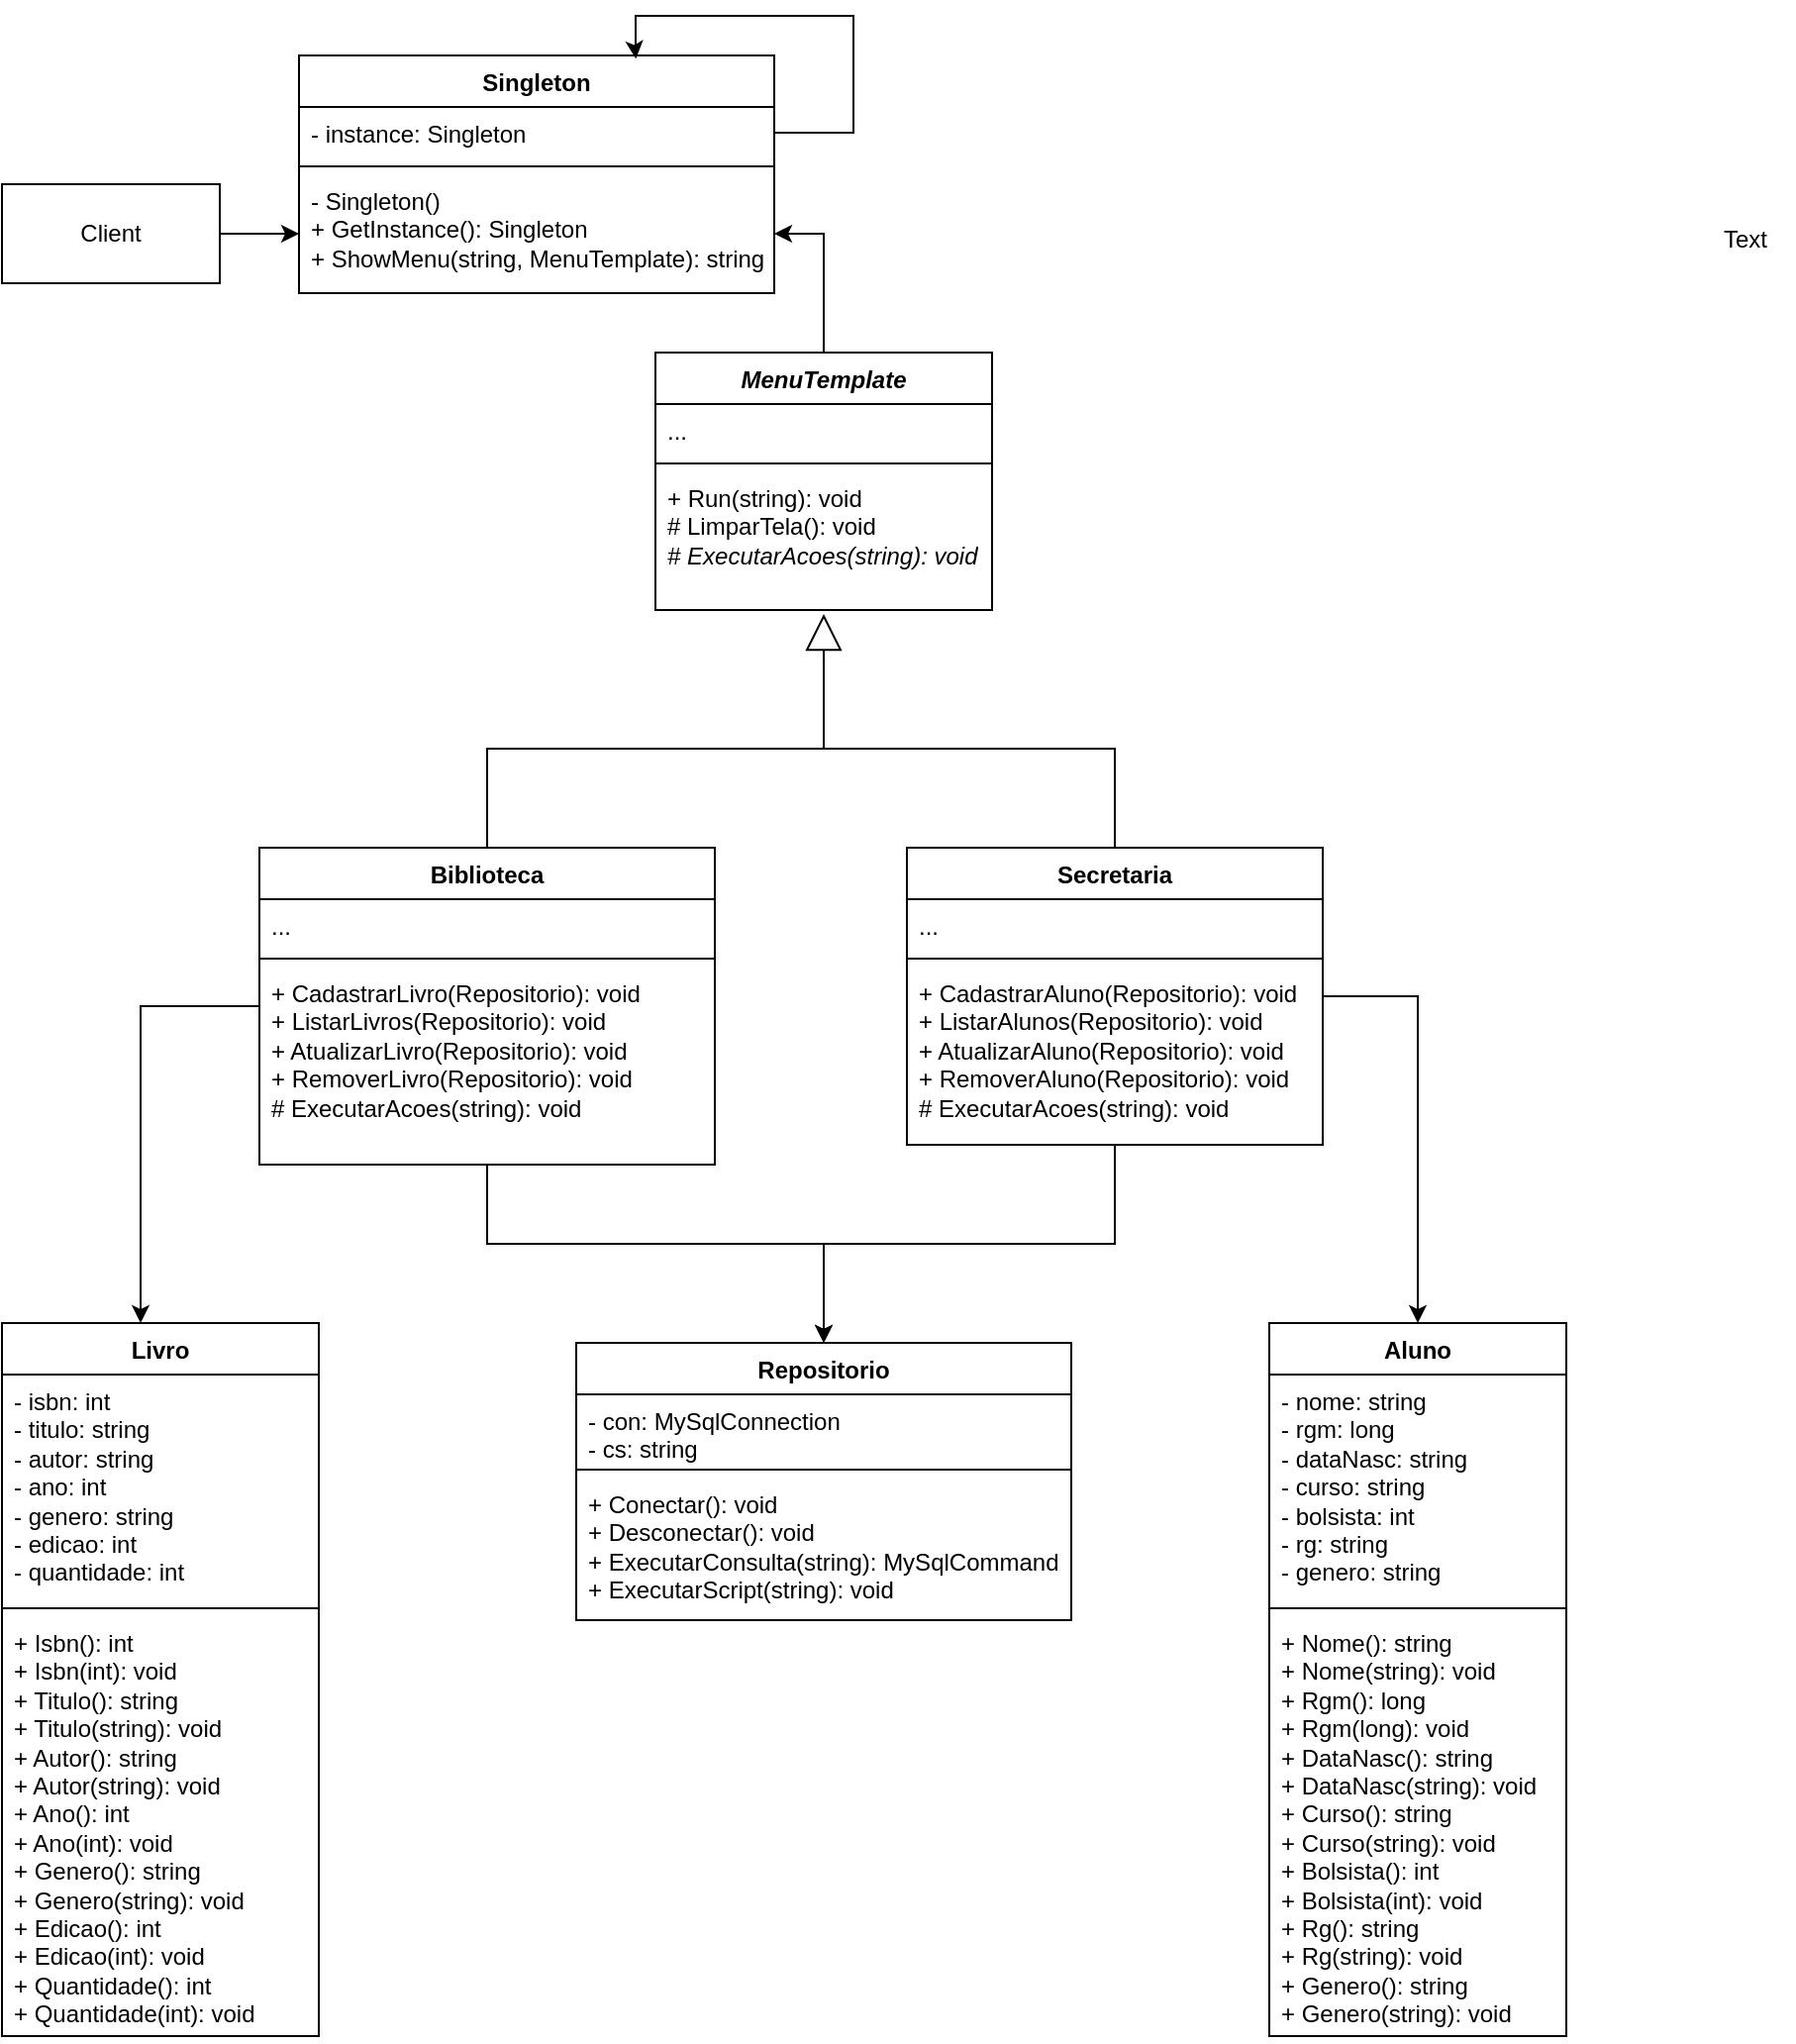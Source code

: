 <mxfile version="24.2.5" type="github">
  <diagram name="Página-1" id="m7eVMlrmM33D4-53V9Jl">
    <mxGraphModel dx="880" dy="468" grid="1" gridSize="10" guides="1" tooltips="1" connect="1" arrows="1" fold="1" page="1" pageScale="1" pageWidth="827" pageHeight="1169" math="0" shadow="0">
      <root>
        <mxCell id="0" />
        <mxCell id="1" parent="0" />
        <mxCell id="jbsVPqTqM8B3IsOXwgra-6" value="Singleton" style="swimlane;fontStyle=1;align=center;verticalAlign=top;childLayout=stackLayout;horizontal=1;startSize=26;horizontalStack=0;resizeParent=1;resizeParentMax=0;resizeLast=0;collapsible=1;marginBottom=0;whiteSpace=wrap;html=1;" parent="1" vertex="1">
          <mxGeometry x="310" y="240" width="240" height="120" as="geometry" />
        </mxCell>
        <mxCell id="jbsVPqTqM8B3IsOXwgra-14" style="edgeStyle=orthogonalEdgeStyle;rounded=0;orthogonalLoop=1;jettySize=auto;html=1;exitX=1;exitY=0.5;exitDx=0;exitDy=0;entryX=0.709;entryY=0.014;entryDx=0;entryDy=0;entryPerimeter=0;" parent="jbsVPqTqM8B3IsOXwgra-6" source="jbsVPqTqM8B3IsOXwgra-7" target="jbsVPqTqM8B3IsOXwgra-6" edge="1">
          <mxGeometry relative="1" as="geometry">
            <mxPoint x="170" y="10" as="targetPoint" />
            <Array as="points">
              <mxPoint x="280" y="39" />
              <mxPoint x="280" y="-20" />
              <mxPoint x="170" y="-20" />
              <mxPoint x="170" />
            </Array>
          </mxGeometry>
        </mxCell>
        <mxCell id="jbsVPqTqM8B3IsOXwgra-7" value="- instance: Singleton" style="text;strokeColor=none;fillColor=none;align=left;verticalAlign=top;spacingLeft=4;spacingRight=4;overflow=hidden;rotatable=0;points=[[0,0.5],[1,0.5]];portConstraint=eastwest;whiteSpace=wrap;html=1;" parent="jbsVPqTqM8B3IsOXwgra-6" vertex="1">
          <mxGeometry y="26" width="240" height="26" as="geometry" />
        </mxCell>
        <mxCell id="jbsVPqTqM8B3IsOXwgra-8" value="" style="line;strokeWidth=1;fillColor=none;align=left;verticalAlign=middle;spacingTop=-1;spacingLeft=3;spacingRight=3;rotatable=0;labelPosition=right;points=[];portConstraint=eastwest;strokeColor=inherit;" parent="jbsVPqTqM8B3IsOXwgra-6" vertex="1">
          <mxGeometry y="52" width="240" height="8" as="geometry" />
        </mxCell>
        <mxCell id="jbsVPqTqM8B3IsOXwgra-9" value="&lt;div&gt;- Singleton()&lt;/div&gt;+ GetInstance(): Singleton&lt;div&gt;+ ShowMenu(string, MenuTemplate): string&lt;/div&gt;" style="text;strokeColor=none;fillColor=none;align=left;verticalAlign=top;spacingLeft=4;spacingRight=4;overflow=hidden;rotatable=0;points=[[0,0.5],[1,0.5]];portConstraint=eastwest;whiteSpace=wrap;html=1;" parent="jbsVPqTqM8B3IsOXwgra-6" vertex="1">
          <mxGeometry y="60" width="240" height="60" as="geometry" />
        </mxCell>
        <mxCell id="jbsVPqTqM8B3IsOXwgra-11" style="edgeStyle=orthogonalEdgeStyle;rounded=0;orthogonalLoop=1;jettySize=auto;html=1;entryX=0;entryY=0.5;entryDx=0;entryDy=0;" parent="1" source="jbsVPqTqM8B3IsOXwgra-10" target="jbsVPqTqM8B3IsOXwgra-9" edge="1">
          <mxGeometry relative="1" as="geometry" />
        </mxCell>
        <mxCell id="jbsVPqTqM8B3IsOXwgra-10" value="Client" style="html=1;whiteSpace=wrap;" parent="1" vertex="1">
          <mxGeometry x="160" y="305" width="110" height="50" as="geometry" />
        </mxCell>
        <mxCell id="jbsVPqTqM8B3IsOXwgra-57" style="edgeStyle=orthogonalEdgeStyle;rounded=0;orthogonalLoop=1;jettySize=auto;html=1;entryX=1;entryY=0.5;entryDx=0;entryDy=0;" parent="1" source="jbsVPqTqM8B3IsOXwgra-16" target="jbsVPqTqM8B3IsOXwgra-9" edge="1">
          <mxGeometry relative="1" as="geometry" />
        </mxCell>
        <mxCell id="jbsVPqTqM8B3IsOXwgra-16" value="&lt;i&gt;MenuTemplate&lt;/i&gt;" style="swimlane;fontStyle=1;align=center;verticalAlign=top;childLayout=stackLayout;horizontal=1;startSize=26;horizontalStack=0;resizeParent=1;resizeParentMax=0;resizeLast=0;collapsible=1;marginBottom=0;whiteSpace=wrap;html=1;" parent="1" vertex="1">
          <mxGeometry x="490" y="390" width="170" height="130" as="geometry" />
        </mxCell>
        <mxCell id="jbsVPqTqM8B3IsOXwgra-17" value="..." style="text;strokeColor=none;fillColor=none;align=left;verticalAlign=top;spacingLeft=4;spacingRight=4;overflow=hidden;rotatable=0;points=[[0,0.5],[1,0.5]];portConstraint=eastwest;whiteSpace=wrap;html=1;" parent="jbsVPqTqM8B3IsOXwgra-16" vertex="1">
          <mxGeometry y="26" width="170" height="26" as="geometry" />
        </mxCell>
        <mxCell id="jbsVPqTqM8B3IsOXwgra-18" value="" style="line;strokeWidth=1;fillColor=none;align=left;verticalAlign=middle;spacingTop=-1;spacingLeft=3;spacingRight=3;rotatable=0;labelPosition=right;points=[];portConstraint=eastwest;strokeColor=inherit;" parent="jbsVPqTqM8B3IsOXwgra-16" vertex="1">
          <mxGeometry y="52" width="170" height="8" as="geometry" />
        </mxCell>
        <mxCell id="jbsVPqTqM8B3IsOXwgra-19" value="+ Run(string): void&lt;div&gt;# LimparTela(): void&lt;/div&gt;&lt;div&gt;&lt;i&gt;#&lt;/i&gt; &lt;i&gt;ExecutarAcoes(string): void&lt;/i&gt;&lt;/div&gt;" style="text;strokeColor=none;fillColor=none;align=left;verticalAlign=top;spacingLeft=4;spacingRight=4;overflow=hidden;rotatable=0;points=[[0,0.5],[1,0.5]];portConstraint=eastwest;whiteSpace=wrap;html=1;" parent="jbsVPqTqM8B3IsOXwgra-16" vertex="1">
          <mxGeometry y="60" width="170" height="70" as="geometry" />
        </mxCell>
        <mxCell id="6xOHouKo2-n_l-Ya3LUc-6" style="edgeStyle=orthogonalEdgeStyle;rounded=0;orthogonalLoop=1;jettySize=auto;html=1;" edge="1" parent="1" source="jbsVPqTqM8B3IsOXwgra-20" target="jbsVPqTqM8B3IsOXwgra-44">
          <mxGeometry relative="1" as="geometry">
            <Array as="points">
              <mxPoint x="230" y="720" />
            </Array>
          </mxGeometry>
        </mxCell>
        <mxCell id="6xOHouKo2-n_l-Ya3LUc-12" style="edgeStyle=orthogonalEdgeStyle;rounded=0;orthogonalLoop=1;jettySize=auto;html=1;" edge="1" parent="1" source="jbsVPqTqM8B3IsOXwgra-20" target="6xOHouKo2-n_l-Ya3LUc-7">
          <mxGeometry relative="1" as="geometry">
            <Array as="points">
              <mxPoint x="405" y="840" />
              <mxPoint x="575" y="840" />
            </Array>
          </mxGeometry>
        </mxCell>
        <mxCell id="jbsVPqTqM8B3IsOXwgra-20" value="Biblioteca" style="swimlane;fontStyle=1;align=center;verticalAlign=top;childLayout=stackLayout;horizontal=1;startSize=26;horizontalStack=0;resizeParent=1;resizeParentMax=0;resizeLast=0;collapsible=1;marginBottom=0;whiteSpace=wrap;html=1;" parent="1" vertex="1">
          <mxGeometry x="290" y="640" width="230" height="160" as="geometry" />
        </mxCell>
        <mxCell id="jbsVPqTqM8B3IsOXwgra-21" value="..." style="text;strokeColor=none;fillColor=none;align=left;verticalAlign=top;spacingLeft=4;spacingRight=4;overflow=hidden;rotatable=0;points=[[0,0.5],[1,0.5]];portConstraint=eastwest;whiteSpace=wrap;html=1;" parent="jbsVPqTqM8B3IsOXwgra-20" vertex="1">
          <mxGeometry y="26" width="230" height="26" as="geometry" />
        </mxCell>
        <mxCell id="jbsVPqTqM8B3IsOXwgra-22" value="" style="line;strokeWidth=1;fillColor=none;align=left;verticalAlign=middle;spacingTop=-1;spacingLeft=3;spacingRight=3;rotatable=0;labelPosition=right;points=[];portConstraint=eastwest;strokeColor=inherit;" parent="jbsVPqTqM8B3IsOXwgra-20" vertex="1">
          <mxGeometry y="52" width="230" height="8" as="geometry" />
        </mxCell>
        <mxCell id="jbsVPqTqM8B3IsOXwgra-23" value="+ CadastrarLivro(Repositorio): void&lt;div&gt;+ ListarLivros(Repositorio): void&lt;br&gt;&lt;/div&gt;&lt;div&gt;+ AtualizarLivro(Repositorio): void&lt;br&gt;&lt;/div&gt;&lt;div&gt;+ RemoverLivro(Repositorio): void&lt;br&gt;&lt;/div&gt;&lt;div&gt;# ExecutarAcoes(string): void&lt;/div&gt;" style="text;strokeColor=none;fillColor=none;align=left;verticalAlign=top;spacingLeft=4;spacingRight=4;overflow=hidden;rotatable=0;points=[[0,0.5],[1,0.5]];portConstraint=eastwest;whiteSpace=wrap;html=1;" parent="jbsVPqTqM8B3IsOXwgra-20" vertex="1">
          <mxGeometry y="60" width="230" height="100" as="geometry" />
        </mxCell>
        <mxCell id="6xOHouKo2-n_l-Ya3LUc-5" style="edgeStyle=orthogonalEdgeStyle;rounded=0;orthogonalLoop=1;jettySize=auto;html=1;" edge="1" parent="1" source="jbsVPqTqM8B3IsOXwgra-24" target="jbsVPqTqM8B3IsOXwgra-48">
          <mxGeometry relative="1" as="geometry">
            <Array as="points">
              <mxPoint x="875" y="715" />
            </Array>
          </mxGeometry>
        </mxCell>
        <mxCell id="6xOHouKo2-n_l-Ya3LUc-13" style="edgeStyle=orthogonalEdgeStyle;rounded=0;orthogonalLoop=1;jettySize=auto;html=1;entryX=0.5;entryY=0;entryDx=0;entryDy=0;" edge="1" parent="1" source="jbsVPqTqM8B3IsOXwgra-24" target="6xOHouKo2-n_l-Ya3LUc-7">
          <mxGeometry relative="1" as="geometry">
            <Array as="points">
              <mxPoint x="722" y="840" />
              <mxPoint x="575" y="840" />
            </Array>
          </mxGeometry>
        </mxCell>
        <mxCell id="jbsVPqTqM8B3IsOXwgra-24" value="Secretaria" style="swimlane;fontStyle=1;align=center;verticalAlign=top;childLayout=stackLayout;horizontal=1;startSize=26;horizontalStack=0;resizeParent=1;resizeParentMax=0;resizeLast=0;collapsible=1;marginBottom=0;whiteSpace=wrap;html=1;" parent="1" vertex="1">
          <mxGeometry x="617" y="640" width="210" height="150" as="geometry" />
        </mxCell>
        <mxCell id="jbsVPqTqM8B3IsOXwgra-25" value="..." style="text;strokeColor=none;fillColor=none;align=left;verticalAlign=top;spacingLeft=4;spacingRight=4;overflow=hidden;rotatable=0;points=[[0,0.5],[1,0.5]];portConstraint=eastwest;whiteSpace=wrap;html=1;" parent="jbsVPqTqM8B3IsOXwgra-24" vertex="1">
          <mxGeometry y="26" width="210" height="26" as="geometry" />
        </mxCell>
        <mxCell id="jbsVPqTqM8B3IsOXwgra-26" value="" style="line;strokeWidth=1;fillColor=none;align=left;verticalAlign=middle;spacingTop=-1;spacingLeft=3;spacingRight=3;rotatable=0;labelPosition=right;points=[];portConstraint=eastwest;strokeColor=inherit;" parent="jbsVPqTqM8B3IsOXwgra-24" vertex="1">
          <mxGeometry y="52" width="210" height="8" as="geometry" />
        </mxCell>
        <mxCell id="jbsVPqTqM8B3IsOXwgra-27" value="+ CadastrarAluno(Repositorio): void&lt;div&gt;+ ListarAlunos(Repositorio): void&lt;br&gt;&lt;/div&gt;&lt;div&gt;+ AtualizarAluno(Repositorio): void&lt;br&gt;&lt;/div&gt;&lt;div&gt;+ RemoverAluno(Repositorio): void&lt;br&gt;&lt;/div&gt;&lt;div&gt;# ExecutarAcoes(string): void&lt;br&gt;&lt;/div&gt;" style="text;strokeColor=none;fillColor=none;align=left;verticalAlign=top;spacingLeft=4;spacingRight=4;overflow=hidden;rotatable=0;points=[[0,0.5],[1,0.5]];portConstraint=eastwest;whiteSpace=wrap;html=1;" parent="jbsVPqTqM8B3IsOXwgra-24" vertex="1">
          <mxGeometry y="60" width="210" height="90" as="geometry" />
        </mxCell>
        <mxCell id="jbsVPqTqM8B3IsOXwgra-32" value="" style="endArrow=block;endSize=16;endFill=0;html=1;rounded=0;exitX=0.5;exitY=0;exitDx=0;exitDy=0;entryX=0.5;entryY=1.029;entryDx=0;entryDy=0;entryPerimeter=0;" parent="1" source="jbsVPqTqM8B3IsOXwgra-20" target="jbsVPqTqM8B3IsOXwgra-19" edge="1">
          <mxGeometry x="0.607" y="-43" width="160" relative="1" as="geometry">
            <mxPoint x="470" y="610" as="sourcePoint" />
            <mxPoint x="580" y="580" as="targetPoint" />
            <Array as="points">
              <mxPoint x="405" y="590" />
              <mxPoint x="575" y="590" />
            </Array>
            <mxPoint as="offset" />
          </mxGeometry>
        </mxCell>
        <mxCell id="jbsVPqTqM8B3IsOXwgra-39" value="" style="endArrow=none;html=1;edgeStyle=orthogonalEdgeStyle;rounded=0;entryX=0.5;entryY=0;entryDx=0;entryDy=0;" parent="1" target="jbsVPqTqM8B3IsOXwgra-24" edge="1">
          <mxGeometry relative="1" as="geometry">
            <mxPoint x="560" y="590" as="sourcePoint" />
            <mxPoint x="737" y="585" as="targetPoint" />
            <Array as="points">
              <mxPoint x="722" y="590" />
            </Array>
          </mxGeometry>
        </mxCell>
        <mxCell id="jbsVPqTqM8B3IsOXwgra-43" value="Text" style="text;html=1;align=center;verticalAlign=middle;resizable=0;points=[];autosize=1;strokeColor=none;fillColor=none;" parent="1" vertex="1">
          <mxGeometry x="1015" y="318" width="50" height="30" as="geometry" />
        </mxCell>
        <mxCell id="jbsVPqTqM8B3IsOXwgra-44" value="Livro" style="swimlane;fontStyle=1;align=center;verticalAlign=top;childLayout=stackLayout;horizontal=1;startSize=26;horizontalStack=0;resizeParent=1;resizeParentMax=0;resizeLast=0;collapsible=1;marginBottom=0;whiteSpace=wrap;html=1;" parent="1" vertex="1">
          <mxGeometry x="160" y="880" width="160" height="360" as="geometry" />
        </mxCell>
        <mxCell id="jbsVPqTqM8B3IsOXwgra-45" value="- isbn: int&lt;div&gt;- titulo: string&lt;br&gt;&lt;/div&gt;&lt;div&gt;- autor: string&lt;br&gt;&lt;/div&gt;&lt;div&gt;- ano: int&lt;br&gt;&lt;/div&gt;&lt;div&gt;- genero: string&lt;br&gt;&lt;/div&gt;&lt;div&gt;- edicao: int&lt;br&gt;&lt;/div&gt;&lt;div&gt;- quantidade: int&lt;br&gt;&lt;/div&gt;" style="text;strokeColor=none;fillColor=none;align=left;verticalAlign=top;spacingLeft=4;spacingRight=4;overflow=hidden;rotatable=0;points=[[0,0.5],[1,0.5]];portConstraint=eastwest;whiteSpace=wrap;html=1;" parent="jbsVPqTqM8B3IsOXwgra-44" vertex="1">
          <mxGeometry y="26" width="160" height="114" as="geometry" />
        </mxCell>
        <mxCell id="jbsVPqTqM8B3IsOXwgra-46" value="" style="line;strokeWidth=1;fillColor=none;align=left;verticalAlign=middle;spacingTop=-1;spacingLeft=3;spacingRight=3;rotatable=0;labelPosition=right;points=[];portConstraint=eastwest;strokeColor=inherit;" parent="jbsVPqTqM8B3IsOXwgra-44" vertex="1">
          <mxGeometry y="140" width="160" height="8" as="geometry" />
        </mxCell>
        <mxCell id="jbsVPqTqM8B3IsOXwgra-47" value="+ Isbn(): int&lt;br&gt;+ Isbn(int): void&lt;div&gt;+ Titulo(): string&lt;br&gt;+ Titulo(string): void&lt;br&gt;&lt;/div&gt;&lt;div&gt;+ Autor(): string&lt;br&gt;+ Autor(string): void&lt;br&gt;&lt;/div&gt;&lt;div&gt;+ Ano(): int&lt;br&gt;+ Ano(int): void&lt;br&gt;&lt;/div&gt;&lt;div&gt;+ Genero(): string&lt;br&gt;+ Genero(string): void&lt;br&gt;&lt;/div&gt;&lt;div&gt;+ Edicao(): int&lt;br&gt;+ Edicao(int): void&lt;br&gt;&lt;/div&gt;&lt;div&gt;+ Quantidade(): int&lt;br&gt;+ Quantidade(int): void&lt;br&gt;&lt;/div&gt;" style="text;strokeColor=none;fillColor=none;align=left;verticalAlign=top;spacingLeft=4;spacingRight=4;overflow=hidden;rotatable=0;points=[[0,0.5],[1,0.5]];portConstraint=eastwest;whiteSpace=wrap;html=1;" parent="jbsVPqTqM8B3IsOXwgra-44" vertex="1">
          <mxGeometry y="148" width="160" height="212" as="geometry" />
        </mxCell>
        <mxCell id="jbsVPqTqM8B3IsOXwgra-48" value="Aluno" style="swimlane;fontStyle=1;align=center;verticalAlign=top;childLayout=stackLayout;horizontal=1;startSize=26;horizontalStack=0;resizeParent=1;resizeParentMax=0;resizeLast=0;collapsible=1;marginBottom=0;whiteSpace=wrap;html=1;" parent="1" vertex="1">
          <mxGeometry x="800" y="880" width="150" height="360" as="geometry" />
        </mxCell>
        <mxCell id="jbsVPqTqM8B3IsOXwgra-49" value="- nome: string&lt;div&gt;- rgm: long&lt;br&gt;&lt;/div&gt;&lt;div&gt;- dataNasc: string&lt;br&gt;&lt;/div&gt;&lt;div&gt;- curso: string&lt;br&gt;&lt;/div&gt;&lt;div&gt;- bolsista: int&lt;br&gt;&lt;/div&gt;&lt;div&gt;- rg: string&lt;br&gt;&lt;/div&gt;&lt;div&gt;- genero: string&lt;/div&gt;" style="text;strokeColor=none;fillColor=none;align=left;verticalAlign=top;spacingLeft=4;spacingRight=4;overflow=hidden;rotatable=0;points=[[0,0.5],[1,0.5]];portConstraint=eastwest;whiteSpace=wrap;html=1;" parent="jbsVPqTqM8B3IsOXwgra-48" vertex="1">
          <mxGeometry y="26" width="150" height="114" as="geometry" />
        </mxCell>
        <mxCell id="jbsVPqTqM8B3IsOXwgra-50" value="" style="line;strokeWidth=1;fillColor=none;align=left;verticalAlign=middle;spacingTop=-1;spacingLeft=3;spacingRight=3;rotatable=0;labelPosition=right;points=[];portConstraint=eastwest;strokeColor=inherit;" parent="jbsVPqTqM8B3IsOXwgra-48" vertex="1">
          <mxGeometry y="140" width="150" height="8" as="geometry" />
        </mxCell>
        <mxCell id="jbsVPqTqM8B3IsOXwgra-51" value="+ Nome(): string&lt;br&gt;+ Nome(string): void&lt;div&gt;+ Rgm(): long&lt;br&gt;+ Rgm(long): void&lt;br&gt;&lt;/div&gt;&lt;div&gt;+ DataNasc(): string&lt;br&gt;+ DataNasc(string): void&lt;br&gt;&lt;/div&gt;&lt;div&gt;+ Curso(): string&lt;br&gt;+ Curso(string): void&lt;br&gt;&lt;/div&gt;&lt;div&gt;+ Bolsista(): int&lt;br&gt;+ Bolsista(int): void&lt;br&gt;&lt;/div&gt;&lt;div&gt;+ Rg(): string&lt;br&gt;+ Rg(string): void&lt;br&gt;&lt;/div&gt;&lt;div&gt;+ Genero(): string&lt;br&gt;+ Genero(string): void&lt;/div&gt;" style="text;strokeColor=none;fillColor=none;align=left;verticalAlign=top;spacingLeft=4;spacingRight=4;overflow=hidden;rotatable=0;points=[[0,0.5],[1,0.5]];portConstraint=eastwest;whiteSpace=wrap;html=1;" parent="jbsVPqTqM8B3IsOXwgra-48" vertex="1">
          <mxGeometry y="148" width="150" height="212" as="geometry" />
        </mxCell>
        <mxCell id="6xOHouKo2-n_l-Ya3LUc-7" value="Repositorio" style="swimlane;fontStyle=1;align=center;verticalAlign=top;childLayout=stackLayout;horizontal=1;startSize=26;horizontalStack=0;resizeParent=1;resizeParentMax=0;resizeLast=0;collapsible=1;marginBottom=0;whiteSpace=wrap;html=1;" vertex="1" parent="1">
          <mxGeometry x="450" y="890" width="250" height="140" as="geometry" />
        </mxCell>
        <mxCell id="6xOHouKo2-n_l-Ya3LUc-8" value="- con: MySqlConnection&lt;div&gt;- cs: string&lt;/div&gt;&lt;div&gt;&lt;br&gt;&lt;/div&gt;" style="text;strokeColor=none;fillColor=none;align=left;verticalAlign=top;spacingLeft=4;spacingRight=4;overflow=hidden;rotatable=0;points=[[0,0.5],[1,0.5]];portConstraint=eastwest;whiteSpace=wrap;html=1;" vertex="1" parent="6xOHouKo2-n_l-Ya3LUc-7">
          <mxGeometry y="26" width="250" height="34" as="geometry" />
        </mxCell>
        <mxCell id="6xOHouKo2-n_l-Ya3LUc-9" value="" style="line;strokeWidth=1;fillColor=none;align=left;verticalAlign=middle;spacingTop=-1;spacingLeft=3;spacingRight=3;rotatable=0;labelPosition=right;points=[];portConstraint=eastwest;strokeColor=inherit;" vertex="1" parent="6xOHouKo2-n_l-Ya3LUc-7">
          <mxGeometry y="60" width="250" height="8" as="geometry" />
        </mxCell>
        <mxCell id="6xOHouKo2-n_l-Ya3LUc-10" value="+ Conectar(): void&lt;div&gt;+ Desconectar(): void&lt;br&gt;&lt;/div&gt;&lt;div&gt;+ ExecutarConsulta(string): MySqlCommand&lt;br&gt;&lt;/div&gt;&lt;div&gt;+ ExecutarScript(string): void&lt;/div&gt;" style="text;strokeColor=none;fillColor=none;align=left;verticalAlign=top;spacingLeft=4;spacingRight=4;overflow=hidden;rotatable=0;points=[[0,0.5],[1,0.5]];portConstraint=eastwest;whiteSpace=wrap;html=1;" vertex="1" parent="6xOHouKo2-n_l-Ya3LUc-7">
          <mxGeometry y="68" width="250" height="72" as="geometry" />
        </mxCell>
      </root>
    </mxGraphModel>
  </diagram>
</mxfile>
